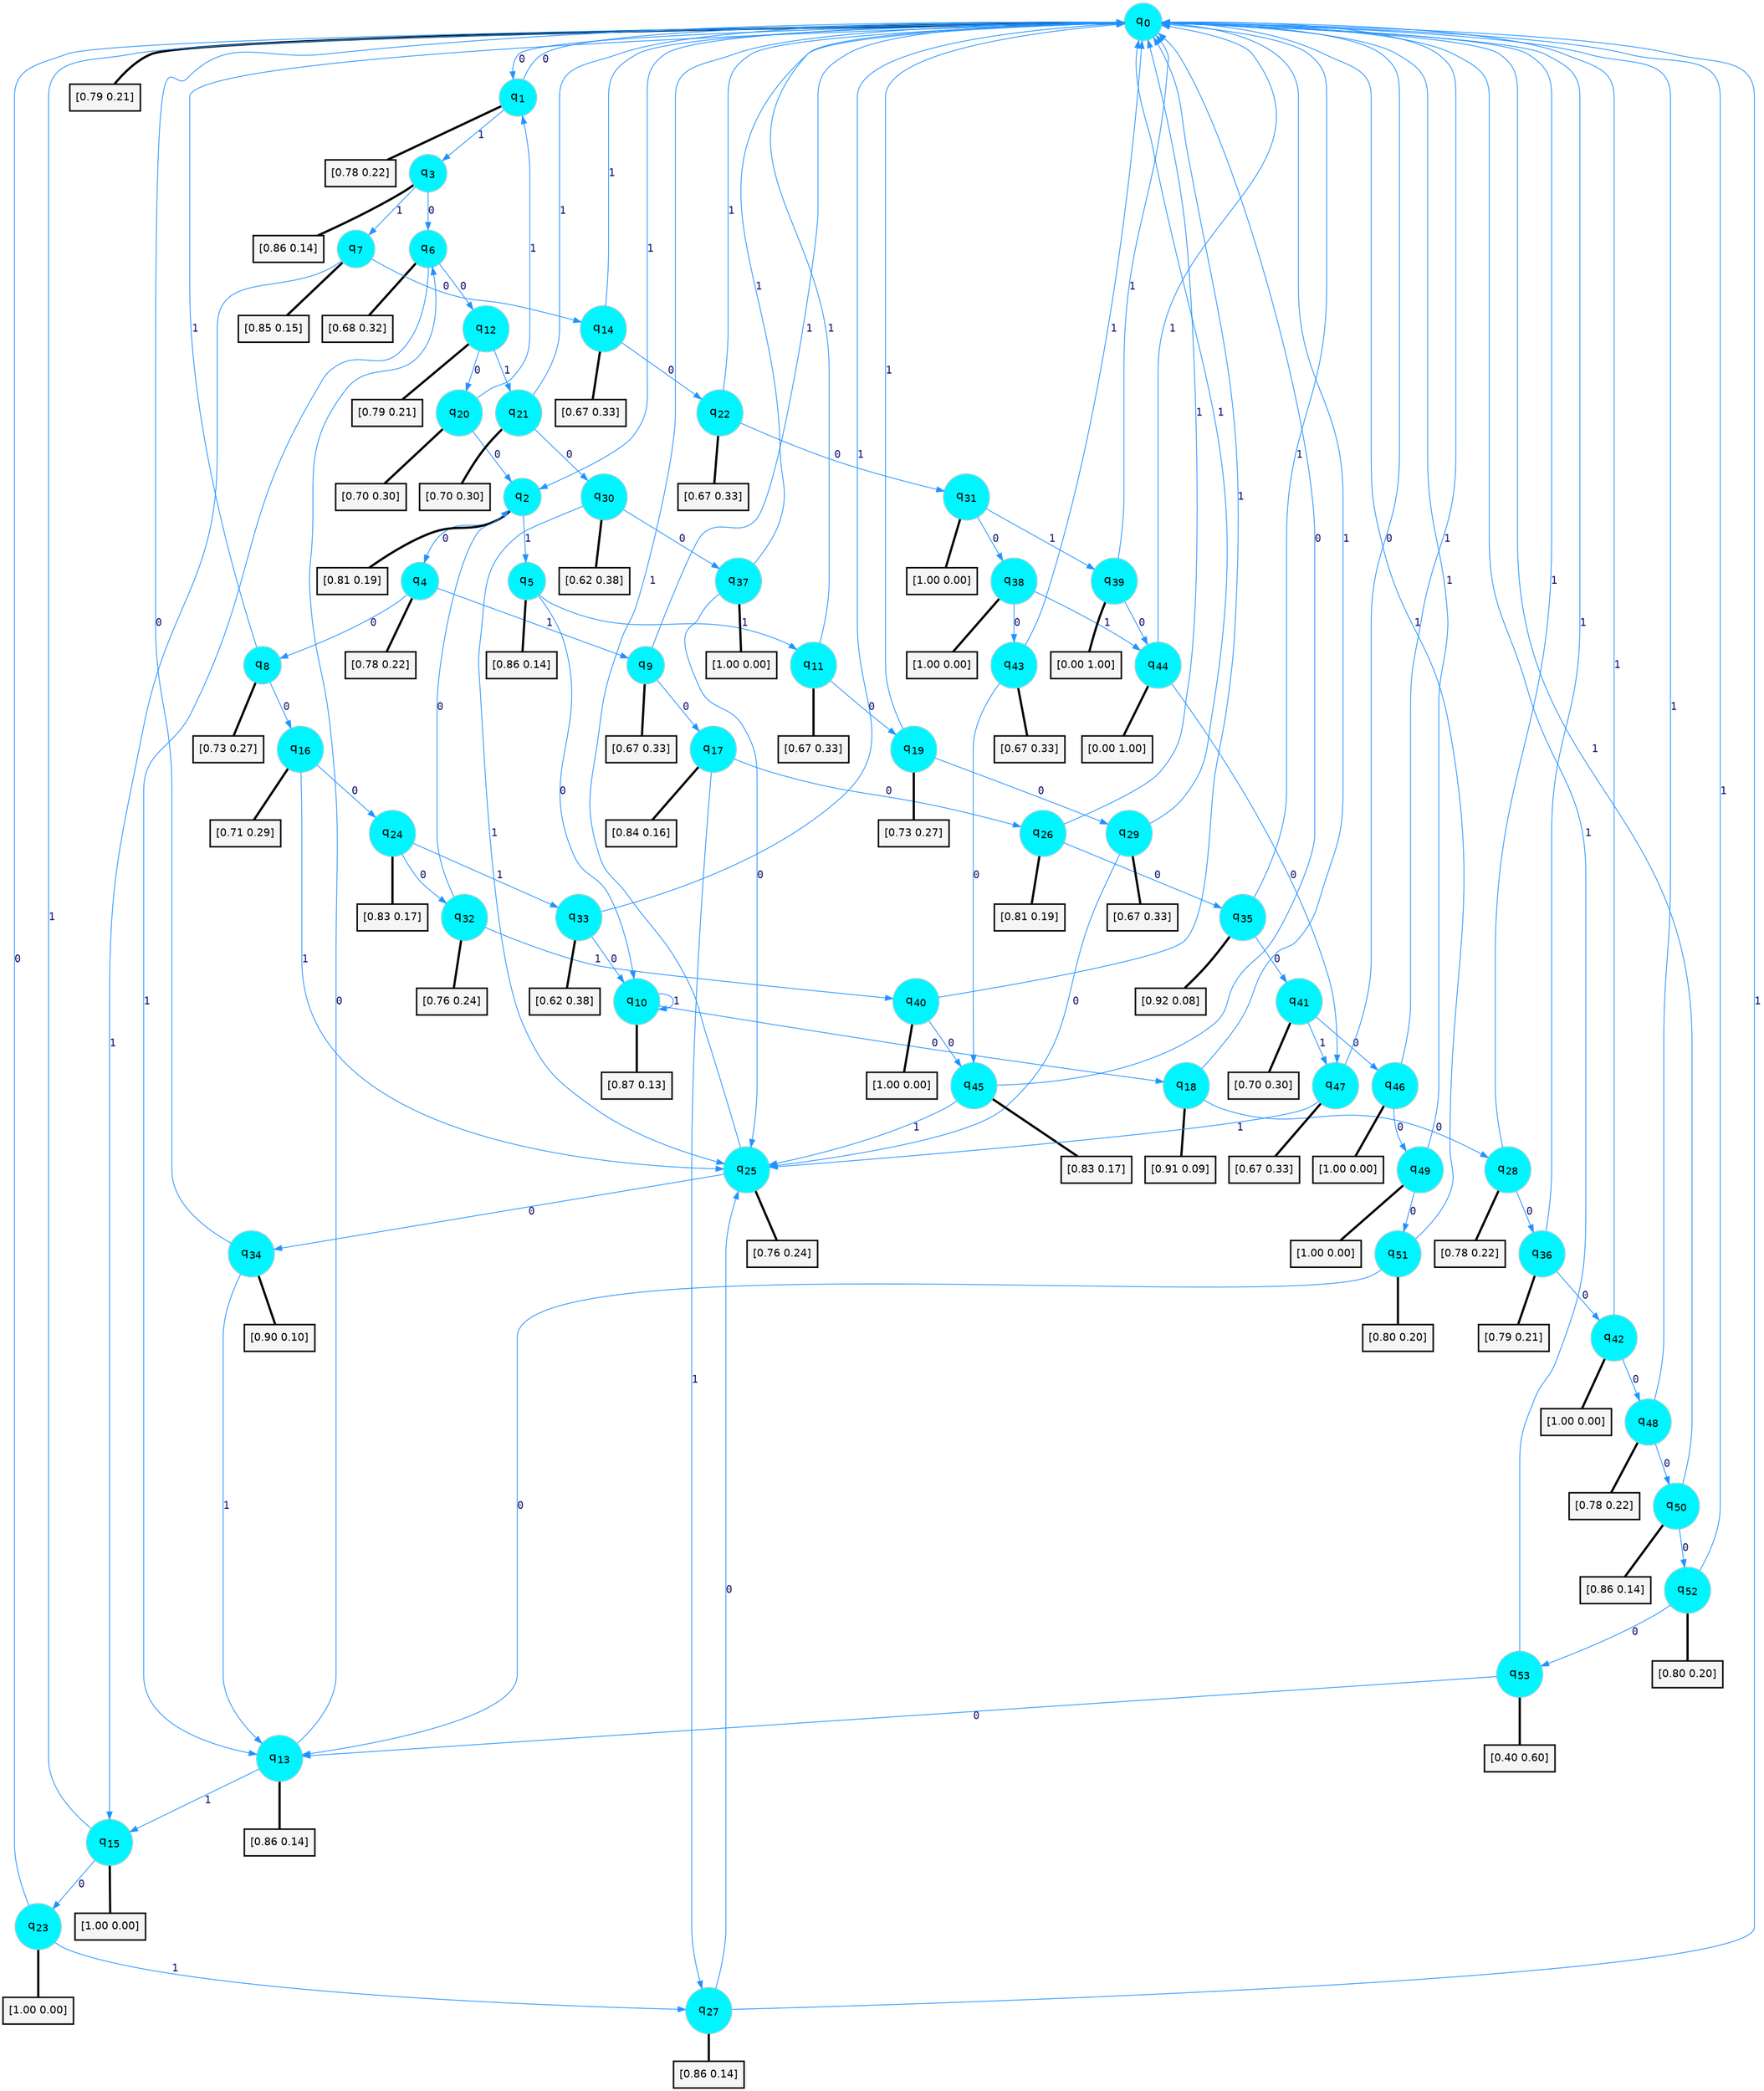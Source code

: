 digraph G {
graph [
bgcolor=transparent, dpi=300, rankdir=TD, size="40,25"];
node [
color=gray, fillcolor=turquoise1, fontcolor=black, fontname=Helvetica, fontsize=16, fontweight=bold, shape=circle, style=filled];
edge [
arrowsize=1, color=dodgerblue1, fontcolor=midnightblue, fontname=courier, fontweight=bold, penwidth=1, style=solid, weight=20];
0[label=<q<SUB>0</SUB>>];
1[label=<q<SUB>1</SUB>>];
2[label=<q<SUB>2</SUB>>];
3[label=<q<SUB>3</SUB>>];
4[label=<q<SUB>4</SUB>>];
5[label=<q<SUB>5</SUB>>];
6[label=<q<SUB>6</SUB>>];
7[label=<q<SUB>7</SUB>>];
8[label=<q<SUB>8</SUB>>];
9[label=<q<SUB>9</SUB>>];
10[label=<q<SUB>10</SUB>>];
11[label=<q<SUB>11</SUB>>];
12[label=<q<SUB>12</SUB>>];
13[label=<q<SUB>13</SUB>>];
14[label=<q<SUB>14</SUB>>];
15[label=<q<SUB>15</SUB>>];
16[label=<q<SUB>16</SUB>>];
17[label=<q<SUB>17</SUB>>];
18[label=<q<SUB>18</SUB>>];
19[label=<q<SUB>19</SUB>>];
20[label=<q<SUB>20</SUB>>];
21[label=<q<SUB>21</SUB>>];
22[label=<q<SUB>22</SUB>>];
23[label=<q<SUB>23</SUB>>];
24[label=<q<SUB>24</SUB>>];
25[label=<q<SUB>25</SUB>>];
26[label=<q<SUB>26</SUB>>];
27[label=<q<SUB>27</SUB>>];
28[label=<q<SUB>28</SUB>>];
29[label=<q<SUB>29</SUB>>];
30[label=<q<SUB>30</SUB>>];
31[label=<q<SUB>31</SUB>>];
32[label=<q<SUB>32</SUB>>];
33[label=<q<SUB>33</SUB>>];
34[label=<q<SUB>34</SUB>>];
35[label=<q<SUB>35</SUB>>];
36[label=<q<SUB>36</SUB>>];
37[label=<q<SUB>37</SUB>>];
38[label=<q<SUB>38</SUB>>];
39[label=<q<SUB>39</SUB>>];
40[label=<q<SUB>40</SUB>>];
41[label=<q<SUB>41</SUB>>];
42[label=<q<SUB>42</SUB>>];
43[label=<q<SUB>43</SUB>>];
44[label=<q<SUB>44</SUB>>];
45[label=<q<SUB>45</SUB>>];
46[label=<q<SUB>46</SUB>>];
47[label=<q<SUB>47</SUB>>];
48[label=<q<SUB>48</SUB>>];
49[label=<q<SUB>49</SUB>>];
50[label=<q<SUB>50</SUB>>];
51[label=<q<SUB>51</SUB>>];
52[label=<q<SUB>52</SUB>>];
53[label=<q<SUB>53</SUB>>];
54[label="[0.79 0.21]", shape=box,fontcolor=black, fontname=Helvetica, fontsize=14, penwidth=2, fillcolor=whitesmoke,color=black];
55[label="[0.78 0.22]", shape=box,fontcolor=black, fontname=Helvetica, fontsize=14, penwidth=2, fillcolor=whitesmoke,color=black];
56[label="[0.81 0.19]", shape=box,fontcolor=black, fontname=Helvetica, fontsize=14, penwidth=2, fillcolor=whitesmoke,color=black];
57[label="[0.86 0.14]", shape=box,fontcolor=black, fontname=Helvetica, fontsize=14, penwidth=2, fillcolor=whitesmoke,color=black];
58[label="[0.78 0.22]", shape=box,fontcolor=black, fontname=Helvetica, fontsize=14, penwidth=2, fillcolor=whitesmoke,color=black];
59[label="[0.86 0.14]", shape=box,fontcolor=black, fontname=Helvetica, fontsize=14, penwidth=2, fillcolor=whitesmoke,color=black];
60[label="[0.68 0.32]", shape=box,fontcolor=black, fontname=Helvetica, fontsize=14, penwidth=2, fillcolor=whitesmoke,color=black];
61[label="[0.85 0.15]", shape=box,fontcolor=black, fontname=Helvetica, fontsize=14, penwidth=2, fillcolor=whitesmoke,color=black];
62[label="[0.73 0.27]", shape=box,fontcolor=black, fontname=Helvetica, fontsize=14, penwidth=2, fillcolor=whitesmoke,color=black];
63[label="[0.67 0.33]", shape=box,fontcolor=black, fontname=Helvetica, fontsize=14, penwidth=2, fillcolor=whitesmoke,color=black];
64[label="[0.87 0.13]", shape=box,fontcolor=black, fontname=Helvetica, fontsize=14, penwidth=2, fillcolor=whitesmoke,color=black];
65[label="[0.67 0.33]", shape=box,fontcolor=black, fontname=Helvetica, fontsize=14, penwidth=2, fillcolor=whitesmoke,color=black];
66[label="[0.79 0.21]", shape=box,fontcolor=black, fontname=Helvetica, fontsize=14, penwidth=2, fillcolor=whitesmoke,color=black];
67[label="[0.86 0.14]", shape=box,fontcolor=black, fontname=Helvetica, fontsize=14, penwidth=2, fillcolor=whitesmoke,color=black];
68[label="[0.67 0.33]", shape=box,fontcolor=black, fontname=Helvetica, fontsize=14, penwidth=2, fillcolor=whitesmoke,color=black];
69[label="[1.00 0.00]", shape=box,fontcolor=black, fontname=Helvetica, fontsize=14, penwidth=2, fillcolor=whitesmoke,color=black];
70[label="[0.71 0.29]", shape=box,fontcolor=black, fontname=Helvetica, fontsize=14, penwidth=2, fillcolor=whitesmoke,color=black];
71[label="[0.84 0.16]", shape=box,fontcolor=black, fontname=Helvetica, fontsize=14, penwidth=2, fillcolor=whitesmoke,color=black];
72[label="[0.91 0.09]", shape=box,fontcolor=black, fontname=Helvetica, fontsize=14, penwidth=2, fillcolor=whitesmoke,color=black];
73[label="[0.73 0.27]", shape=box,fontcolor=black, fontname=Helvetica, fontsize=14, penwidth=2, fillcolor=whitesmoke,color=black];
74[label="[0.70 0.30]", shape=box,fontcolor=black, fontname=Helvetica, fontsize=14, penwidth=2, fillcolor=whitesmoke,color=black];
75[label="[0.70 0.30]", shape=box,fontcolor=black, fontname=Helvetica, fontsize=14, penwidth=2, fillcolor=whitesmoke,color=black];
76[label="[0.67 0.33]", shape=box,fontcolor=black, fontname=Helvetica, fontsize=14, penwidth=2, fillcolor=whitesmoke,color=black];
77[label="[1.00 0.00]", shape=box,fontcolor=black, fontname=Helvetica, fontsize=14, penwidth=2, fillcolor=whitesmoke,color=black];
78[label="[0.83 0.17]", shape=box,fontcolor=black, fontname=Helvetica, fontsize=14, penwidth=2, fillcolor=whitesmoke,color=black];
79[label="[0.76 0.24]", shape=box,fontcolor=black, fontname=Helvetica, fontsize=14, penwidth=2, fillcolor=whitesmoke,color=black];
80[label="[0.81 0.19]", shape=box,fontcolor=black, fontname=Helvetica, fontsize=14, penwidth=2, fillcolor=whitesmoke,color=black];
81[label="[0.86 0.14]", shape=box,fontcolor=black, fontname=Helvetica, fontsize=14, penwidth=2, fillcolor=whitesmoke,color=black];
82[label="[0.78 0.22]", shape=box,fontcolor=black, fontname=Helvetica, fontsize=14, penwidth=2, fillcolor=whitesmoke,color=black];
83[label="[0.67 0.33]", shape=box,fontcolor=black, fontname=Helvetica, fontsize=14, penwidth=2, fillcolor=whitesmoke,color=black];
84[label="[0.62 0.38]", shape=box,fontcolor=black, fontname=Helvetica, fontsize=14, penwidth=2, fillcolor=whitesmoke,color=black];
85[label="[1.00 0.00]", shape=box,fontcolor=black, fontname=Helvetica, fontsize=14, penwidth=2, fillcolor=whitesmoke,color=black];
86[label="[0.76 0.24]", shape=box,fontcolor=black, fontname=Helvetica, fontsize=14, penwidth=2, fillcolor=whitesmoke,color=black];
87[label="[0.62 0.38]", shape=box,fontcolor=black, fontname=Helvetica, fontsize=14, penwidth=2, fillcolor=whitesmoke,color=black];
88[label="[0.90 0.10]", shape=box,fontcolor=black, fontname=Helvetica, fontsize=14, penwidth=2, fillcolor=whitesmoke,color=black];
89[label="[0.92 0.08]", shape=box,fontcolor=black, fontname=Helvetica, fontsize=14, penwidth=2, fillcolor=whitesmoke,color=black];
90[label="[0.79 0.21]", shape=box,fontcolor=black, fontname=Helvetica, fontsize=14, penwidth=2, fillcolor=whitesmoke,color=black];
91[label="[1.00 0.00]", shape=box,fontcolor=black, fontname=Helvetica, fontsize=14, penwidth=2, fillcolor=whitesmoke,color=black];
92[label="[1.00 0.00]", shape=box,fontcolor=black, fontname=Helvetica, fontsize=14, penwidth=2, fillcolor=whitesmoke,color=black];
93[label="[0.00 1.00]", shape=box,fontcolor=black, fontname=Helvetica, fontsize=14, penwidth=2, fillcolor=whitesmoke,color=black];
94[label="[1.00 0.00]", shape=box,fontcolor=black, fontname=Helvetica, fontsize=14, penwidth=2, fillcolor=whitesmoke,color=black];
95[label="[0.70 0.30]", shape=box,fontcolor=black, fontname=Helvetica, fontsize=14, penwidth=2, fillcolor=whitesmoke,color=black];
96[label="[1.00 0.00]", shape=box,fontcolor=black, fontname=Helvetica, fontsize=14, penwidth=2, fillcolor=whitesmoke,color=black];
97[label="[0.67 0.33]", shape=box,fontcolor=black, fontname=Helvetica, fontsize=14, penwidth=2, fillcolor=whitesmoke,color=black];
98[label="[0.00 1.00]", shape=box,fontcolor=black, fontname=Helvetica, fontsize=14, penwidth=2, fillcolor=whitesmoke,color=black];
99[label="[0.83 0.17]", shape=box,fontcolor=black, fontname=Helvetica, fontsize=14, penwidth=2, fillcolor=whitesmoke,color=black];
100[label="[1.00 0.00]", shape=box,fontcolor=black, fontname=Helvetica, fontsize=14, penwidth=2, fillcolor=whitesmoke,color=black];
101[label="[0.67 0.33]", shape=box,fontcolor=black, fontname=Helvetica, fontsize=14, penwidth=2, fillcolor=whitesmoke,color=black];
102[label="[0.78 0.22]", shape=box,fontcolor=black, fontname=Helvetica, fontsize=14, penwidth=2, fillcolor=whitesmoke,color=black];
103[label="[1.00 0.00]", shape=box,fontcolor=black, fontname=Helvetica, fontsize=14, penwidth=2, fillcolor=whitesmoke,color=black];
104[label="[0.86 0.14]", shape=box,fontcolor=black, fontname=Helvetica, fontsize=14, penwidth=2, fillcolor=whitesmoke,color=black];
105[label="[0.80 0.20]", shape=box,fontcolor=black, fontname=Helvetica, fontsize=14, penwidth=2, fillcolor=whitesmoke,color=black];
106[label="[0.80 0.20]", shape=box,fontcolor=black, fontname=Helvetica, fontsize=14, penwidth=2, fillcolor=whitesmoke,color=black];
107[label="[0.40 0.60]", shape=box,fontcolor=black, fontname=Helvetica, fontsize=14, penwidth=2, fillcolor=whitesmoke,color=black];
0->1 [label=0];
0->2 [label=1];
0->54 [arrowhead=none, penwidth=3,color=black];
1->0 [label=0];
1->3 [label=1];
1->55 [arrowhead=none, penwidth=3,color=black];
2->4 [label=0];
2->5 [label=1];
2->56 [arrowhead=none, penwidth=3,color=black];
3->6 [label=0];
3->7 [label=1];
3->57 [arrowhead=none, penwidth=3,color=black];
4->8 [label=0];
4->9 [label=1];
4->58 [arrowhead=none, penwidth=3,color=black];
5->10 [label=0];
5->11 [label=1];
5->59 [arrowhead=none, penwidth=3,color=black];
6->12 [label=0];
6->13 [label=1];
6->60 [arrowhead=none, penwidth=3,color=black];
7->14 [label=0];
7->15 [label=1];
7->61 [arrowhead=none, penwidth=3,color=black];
8->16 [label=0];
8->0 [label=1];
8->62 [arrowhead=none, penwidth=3,color=black];
9->17 [label=0];
9->0 [label=1];
9->63 [arrowhead=none, penwidth=3,color=black];
10->18 [label=0];
10->10 [label=1];
10->64 [arrowhead=none, penwidth=3,color=black];
11->19 [label=0];
11->0 [label=1];
11->65 [arrowhead=none, penwidth=3,color=black];
12->20 [label=0];
12->21 [label=1];
12->66 [arrowhead=none, penwidth=3,color=black];
13->6 [label=0];
13->15 [label=1];
13->67 [arrowhead=none, penwidth=3,color=black];
14->22 [label=0];
14->0 [label=1];
14->68 [arrowhead=none, penwidth=3,color=black];
15->23 [label=0];
15->0 [label=1];
15->69 [arrowhead=none, penwidth=3,color=black];
16->24 [label=0];
16->25 [label=1];
16->70 [arrowhead=none, penwidth=3,color=black];
17->26 [label=0];
17->27 [label=1];
17->71 [arrowhead=none, penwidth=3,color=black];
18->28 [label=0];
18->0 [label=1];
18->72 [arrowhead=none, penwidth=3,color=black];
19->29 [label=0];
19->0 [label=1];
19->73 [arrowhead=none, penwidth=3,color=black];
20->2 [label=0];
20->1 [label=1];
20->74 [arrowhead=none, penwidth=3,color=black];
21->30 [label=0];
21->0 [label=1];
21->75 [arrowhead=none, penwidth=3,color=black];
22->31 [label=0];
22->0 [label=1];
22->76 [arrowhead=none, penwidth=3,color=black];
23->0 [label=0];
23->27 [label=1];
23->77 [arrowhead=none, penwidth=3,color=black];
24->32 [label=0];
24->33 [label=1];
24->78 [arrowhead=none, penwidth=3,color=black];
25->34 [label=0];
25->0 [label=1];
25->79 [arrowhead=none, penwidth=3,color=black];
26->35 [label=0];
26->0 [label=1];
26->80 [arrowhead=none, penwidth=3,color=black];
27->25 [label=0];
27->0 [label=1];
27->81 [arrowhead=none, penwidth=3,color=black];
28->36 [label=0];
28->0 [label=1];
28->82 [arrowhead=none, penwidth=3,color=black];
29->25 [label=0];
29->0 [label=1];
29->83 [arrowhead=none, penwidth=3,color=black];
30->37 [label=0];
30->25 [label=1];
30->84 [arrowhead=none, penwidth=3,color=black];
31->38 [label=0];
31->39 [label=1];
31->85 [arrowhead=none, penwidth=3,color=black];
32->2 [label=0];
32->40 [label=1];
32->86 [arrowhead=none, penwidth=3,color=black];
33->10 [label=0];
33->0 [label=1];
33->87 [arrowhead=none, penwidth=3,color=black];
34->0 [label=0];
34->13 [label=1];
34->88 [arrowhead=none, penwidth=3,color=black];
35->41 [label=0];
35->0 [label=1];
35->89 [arrowhead=none, penwidth=3,color=black];
36->42 [label=0];
36->0 [label=1];
36->90 [arrowhead=none, penwidth=3,color=black];
37->25 [label=0];
37->0 [label=1];
37->91 [arrowhead=none, penwidth=3,color=black];
38->43 [label=0];
38->44 [label=1];
38->92 [arrowhead=none, penwidth=3,color=black];
39->44 [label=0];
39->0 [label=1];
39->93 [arrowhead=none, penwidth=3,color=black];
40->45 [label=0];
40->0 [label=1];
40->94 [arrowhead=none, penwidth=3,color=black];
41->46 [label=0];
41->47 [label=1];
41->95 [arrowhead=none, penwidth=3,color=black];
42->48 [label=0];
42->0 [label=1];
42->96 [arrowhead=none, penwidth=3,color=black];
43->45 [label=0];
43->0 [label=1];
43->97 [arrowhead=none, penwidth=3,color=black];
44->47 [label=0];
44->0 [label=1];
44->98 [arrowhead=none, penwidth=3,color=black];
45->0 [label=0];
45->25 [label=1];
45->99 [arrowhead=none, penwidth=3,color=black];
46->49 [label=0];
46->0 [label=1];
46->100 [arrowhead=none, penwidth=3,color=black];
47->0 [label=0];
47->25 [label=1];
47->101 [arrowhead=none, penwidth=3,color=black];
48->50 [label=0];
48->0 [label=1];
48->102 [arrowhead=none, penwidth=3,color=black];
49->51 [label=0];
49->0 [label=1];
49->103 [arrowhead=none, penwidth=3,color=black];
50->52 [label=0];
50->0 [label=1];
50->104 [arrowhead=none, penwidth=3,color=black];
51->13 [label=0];
51->0 [label=1];
51->105 [arrowhead=none, penwidth=3,color=black];
52->53 [label=0];
52->0 [label=1];
52->106 [arrowhead=none, penwidth=3,color=black];
53->13 [label=0];
53->0 [label=1];
53->107 [arrowhead=none, penwidth=3,color=black];
}
